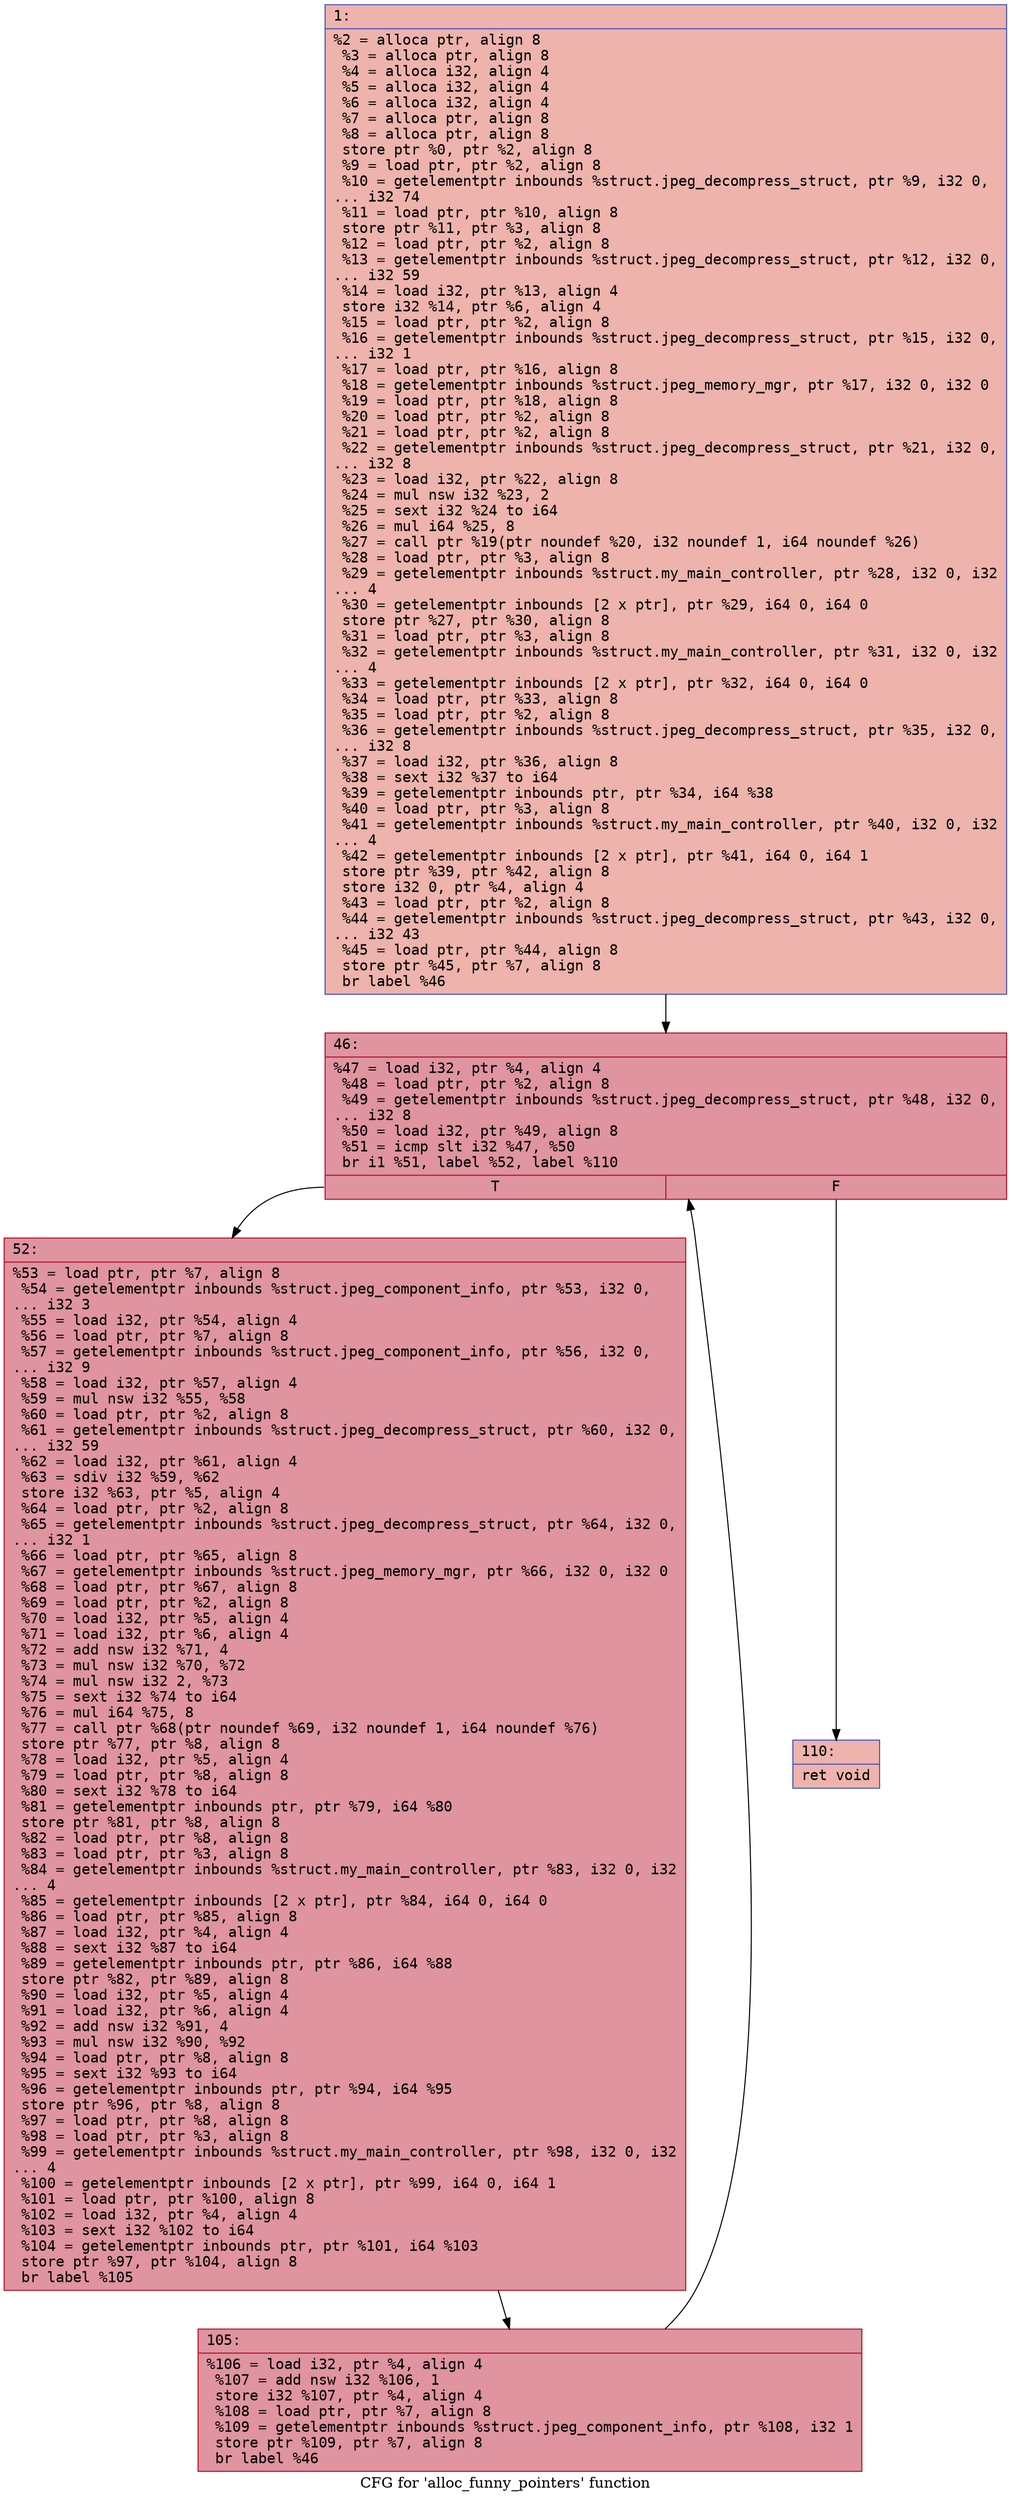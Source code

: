 digraph "CFG for 'alloc_funny_pointers' function" {
	label="CFG for 'alloc_funny_pointers' function";

	Node0x600000830320 [shape=record,color="#3d50c3ff", style=filled, fillcolor="#d6524470" fontname="Courier",label="{1:\l|  %2 = alloca ptr, align 8\l  %3 = alloca ptr, align 8\l  %4 = alloca i32, align 4\l  %5 = alloca i32, align 4\l  %6 = alloca i32, align 4\l  %7 = alloca ptr, align 8\l  %8 = alloca ptr, align 8\l  store ptr %0, ptr %2, align 8\l  %9 = load ptr, ptr %2, align 8\l  %10 = getelementptr inbounds %struct.jpeg_decompress_struct, ptr %9, i32 0,\l... i32 74\l  %11 = load ptr, ptr %10, align 8\l  store ptr %11, ptr %3, align 8\l  %12 = load ptr, ptr %2, align 8\l  %13 = getelementptr inbounds %struct.jpeg_decompress_struct, ptr %12, i32 0,\l... i32 59\l  %14 = load i32, ptr %13, align 4\l  store i32 %14, ptr %6, align 4\l  %15 = load ptr, ptr %2, align 8\l  %16 = getelementptr inbounds %struct.jpeg_decompress_struct, ptr %15, i32 0,\l... i32 1\l  %17 = load ptr, ptr %16, align 8\l  %18 = getelementptr inbounds %struct.jpeg_memory_mgr, ptr %17, i32 0, i32 0\l  %19 = load ptr, ptr %18, align 8\l  %20 = load ptr, ptr %2, align 8\l  %21 = load ptr, ptr %2, align 8\l  %22 = getelementptr inbounds %struct.jpeg_decompress_struct, ptr %21, i32 0,\l... i32 8\l  %23 = load i32, ptr %22, align 8\l  %24 = mul nsw i32 %23, 2\l  %25 = sext i32 %24 to i64\l  %26 = mul i64 %25, 8\l  %27 = call ptr %19(ptr noundef %20, i32 noundef 1, i64 noundef %26)\l  %28 = load ptr, ptr %3, align 8\l  %29 = getelementptr inbounds %struct.my_main_controller, ptr %28, i32 0, i32\l... 4\l  %30 = getelementptr inbounds [2 x ptr], ptr %29, i64 0, i64 0\l  store ptr %27, ptr %30, align 8\l  %31 = load ptr, ptr %3, align 8\l  %32 = getelementptr inbounds %struct.my_main_controller, ptr %31, i32 0, i32\l... 4\l  %33 = getelementptr inbounds [2 x ptr], ptr %32, i64 0, i64 0\l  %34 = load ptr, ptr %33, align 8\l  %35 = load ptr, ptr %2, align 8\l  %36 = getelementptr inbounds %struct.jpeg_decompress_struct, ptr %35, i32 0,\l... i32 8\l  %37 = load i32, ptr %36, align 8\l  %38 = sext i32 %37 to i64\l  %39 = getelementptr inbounds ptr, ptr %34, i64 %38\l  %40 = load ptr, ptr %3, align 8\l  %41 = getelementptr inbounds %struct.my_main_controller, ptr %40, i32 0, i32\l... 4\l  %42 = getelementptr inbounds [2 x ptr], ptr %41, i64 0, i64 1\l  store ptr %39, ptr %42, align 8\l  store i32 0, ptr %4, align 4\l  %43 = load ptr, ptr %2, align 8\l  %44 = getelementptr inbounds %struct.jpeg_decompress_struct, ptr %43, i32 0,\l... i32 43\l  %45 = load ptr, ptr %44, align 8\l  store ptr %45, ptr %7, align 8\l  br label %46\l}"];
	Node0x600000830320 -> Node0x600000830370[tooltip="1 -> 46\nProbability 100.00%" ];
	Node0x600000830370 [shape=record,color="#b70d28ff", style=filled, fillcolor="#b70d2870" fontname="Courier",label="{46:\l|  %47 = load i32, ptr %4, align 4\l  %48 = load ptr, ptr %2, align 8\l  %49 = getelementptr inbounds %struct.jpeg_decompress_struct, ptr %48, i32 0,\l... i32 8\l  %50 = load i32, ptr %49, align 8\l  %51 = icmp slt i32 %47, %50\l  br i1 %51, label %52, label %110\l|{<s0>T|<s1>F}}"];
	Node0x600000830370:s0 -> Node0x6000008303c0[tooltip="46 -> 52\nProbability 96.88%" ];
	Node0x600000830370:s1 -> Node0x600000830460[tooltip="46 -> 110\nProbability 3.12%" ];
	Node0x6000008303c0 [shape=record,color="#b70d28ff", style=filled, fillcolor="#b70d2870" fontname="Courier",label="{52:\l|  %53 = load ptr, ptr %7, align 8\l  %54 = getelementptr inbounds %struct.jpeg_component_info, ptr %53, i32 0,\l... i32 3\l  %55 = load i32, ptr %54, align 4\l  %56 = load ptr, ptr %7, align 8\l  %57 = getelementptr inbounds %struct.jpeg_component_info, ptr %56, i32 0,\l... i32 9\l  %58 = load i32, ptr %57, align 4\l  %59 = mul nsw i32 %55, %58\l  %60 = load ptr, ptr %2, align 8\l  %61 = getelementptr inbounds %struct.jpeg_decompress_struct, ptr %60, i32 0,\l... i32 59\l  %62 = load i32, ptr %61, align 4\l  %63 = sdiv i32 %59, %62\l  store i32 %63, ptr %5, align 4\l  %64 = load ptr, ptr %2, align 8\l  %65 = getelementptr inbounds %struct.jpeg_decompress_struct, ptr %64, i32 0,\l... i32 1\l  %66 = load ptr, ptr %65, align 8\l  %67 = getelementptr inbounds %struct.jpeg_memory_mgr, ptr %66, i32 0, i32 0\l  %68 = load ptr, ptr %67, align 8\l  %69 = load ptr, ptr %2, align 8\l  %70 = load i32, ptr %5, align 4\l  %71 = load i32, ptr %6, align 4\l  %72 = add nsw i32 %71, 4\l  %73 = mul nsw i32 %70, %72\l  %74 = mul nsw i32 2, %73\l  %75 = sext i32 %74 to i64\l  %76 = mul i64 %75, 8\l  %77 = call ptr %68(ptr noundef %69, i32 noundef 1, i64 noundef %76)\l  store ptr %77, ptr %8, align 8\l  %78 = load i32, ptr %5, align 4\l  %79 = load ptr, ptr %8, align 8\l  %80 = sext i32 %78 to i64\l  %81 = getelementptr inbounds ptr, ptr %79, i64 %80\l  store ptr %81, ptr %8, align 8\l  %82 = load ptr, ptr %8, align 8\l  %83 = load ptr, ptr %3, align 8\l  %84 = getelementptr inbounds %struct.my_main_controller, ptr %83, i32 0, i32\l... 4\l  %85 = getelementptr inbounds [2 x ptr], ptr %84, i64 0, i64 0\l  %86 = load ptr, ptr %85, align 8\l  %87 = load i32, ptr %4, align 4\l  %88 = sext i32 %87 to i64\l  %89 = getelementptr inbounds ptr, ptr %86, i64 %88\l  store ptr %82, ptr %89, align 8\l  %90 = load i32, ptr %5, align 4\l  %91 = load i32, ptr %6, align 4\l  %92 = add nsw i32 %91, 4\l  %93 = mul nsw i32 %90, %92\l  %94 = load ptr, ptr %8, align 8\l  %95 = sext i32 %93 to i64\l  %96 = getelementptr inbounds ptr, ptr %94, i64 %95\l  store ptr %96, ptr %8, align 8\l  %97 = load ptr, ptr %8, align 8\l  %98 = load ptr, ptr %3, align 8\l  %99 = getelementptr inbounds %struct.my_main_controller, ptr %98, i32 0, i32\l... 4\l  %100 = getelementptr inbounds [2 x ptr], ptr %99, i64 0, i64 1\l  %101 = load ptr, ptr %100, align 8\l  %102 = load i32, ptr %4, align 4\l  %103 = sext i32 %102 to i64\l  %104 = getelementptr inbounds ptr, ptr %101, i64 %103\l  store ptr %97, ptr %104, align 8\l  br label %105\l}"];
	Node0x6000008303c0 -> Node0x600000830410[tooltip="52 -> 105\nProbability 100.00%" ];
	Node0x600000830410 [shape=record,color="#b70d28ff", style=filled, fillcolor="#b70d2870" fontname="Courier",label="{105:\l|  %106 = load i32, ptr %4, align 4\l  %107 = add nsw i32 %106, 1\l  store i32 %107, ptr %4, align 4\l  %108 = load ptr, ptr %7, align 8\l  %109 = getelementptr inbounds %struct.jpeg_component_info, ptr %108, i32 1\l  store ptr %109, ptr %7, align 8\l  br label %46\l}"];
	Node0x600000830410 -> Node0x600000830370[tooltip="105 -> 46\nProbability 100.00%" ];
	Node0x600000830460 [shape=record,color="#3d50c3ff", style=filled, fillcolor="#d6524470" fontname="Courier",label="{110:\l|  ret void\l}"];
}
